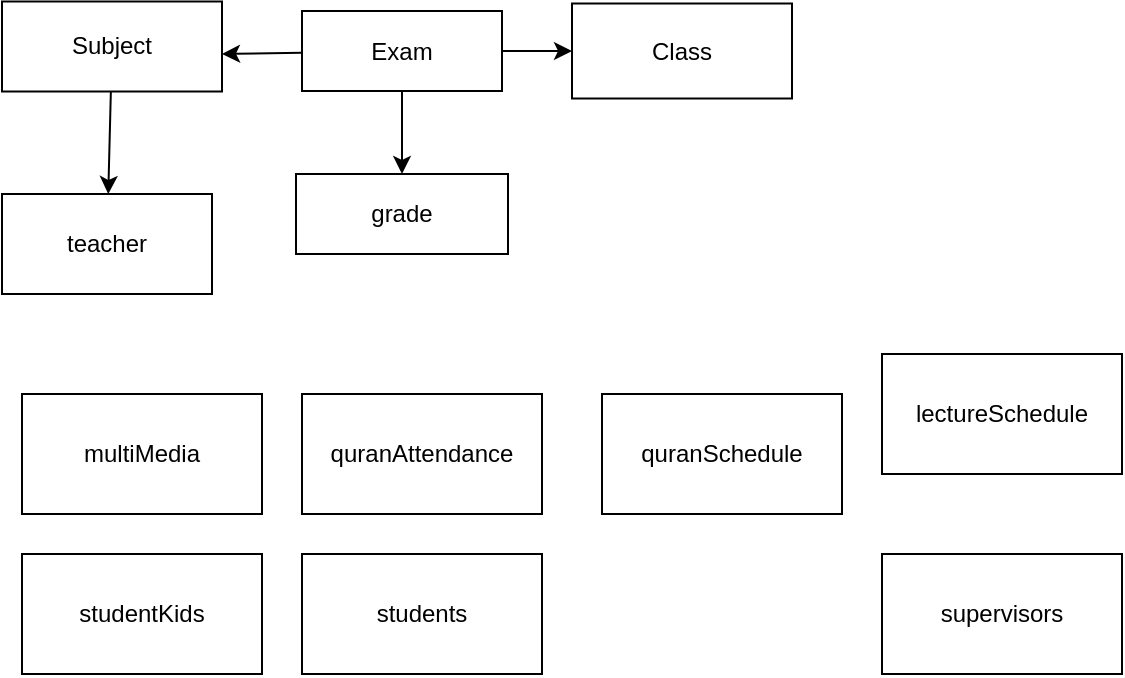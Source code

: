 <mxfile>
    <diagram id="yQd8-0yEDwXby67uSXZJ" name="Page-1">
        <mxGraphModel dx="576" dy="434" grid="1" gridSize="10" guides="1" tooltips="1" connect="1" arrows="1" fold="1" page="1" pageScale="1" pageWidth="850" pageHeight="1100" math="0" shadow="0">
            <root>
                <mxCell id="0"/>
                <mxCell id="1" parent="0"/>
                <mxCell id="27" value="" style="edgeStyle=none;html=1;" parent="1" source="4" edge="1">
                    <mxGeometry relative="1" as="geometry">
                        <mxPoint x="150" y="70" as="targetPoint"/>
                    </mxGeometry>
                </mxCell>
                <mxCell id="30" value="" style="edgeStyle=none;html=1;" parent="1" source="4" target="26" edge="1">
                    <mxGeometry relative="1" as="geometry"/>
                </mxCell>
                <mxCell id="42" value="" style="edgeStyle=none;html=1;" edge="1" parent="1" source="4" target="40">
                    <mxGeometry relative="1" as="geometry"/>
                </mxCell>
                <mxCell id="4" value="Exam" style="whiteSpace=wrap;html=1;align=center;" parent="1" vertex="1">
                    <mxGeometry x="190" y="48.5" width="100" height="40" as="geometry"/>
                </mxCell>
                <mxCell id="43" value="" style="edgeStyle=none;html=1;" edge="1" parent="1" source="25" target="38">
                    <mxGeometry relative="1" as="geometry"/>
                </mxCell>
                <mxCell id="25" value="Subject" style="whiteSpace=wrap;html=1;" parent="1" vertex="1">
                    <mxGeometry x="40" y="43.75" width="110" height="45" as="geometry"/>
                </mxCell>
                <mxCell id="26" value="Class" style="whiteSpace=wrap;html=1;" parent="1" vertex="1">
                    <mxGeometry x="325" y="44.75" width="110" height="47.5" as="geometry"/>
                </mxCell>
                <mxCell id="31" value="multiMedia" style="whiteSpace=wrap;html=1;" vertex="1" parent="1">
                    <mxGeometry x="50" y="240" width="120" height="60" as="geometry"/>
                </mxCell>
                <mxCell id="32" value="quranAttendance" style="whiteSpace=wrap;html=1;" vertex="1" parent="1">
                    <mxGeometry x="190" y="240" width="120" height="60" as="geometry"/>
                </mxCell>
                <mxCell id="34" value="quranSchedule" style="whiteSpace=wrap;html=1;" vertex="1" parent="1">
                    <mxGeometry x="340" y="240" width="120" height="60" as="geometry"/>
                </mxCell>
                <mxCell id="36" value="studentKids" style="whiteSpace=wrap;html=1;" vertex="1" parent="1">
                    <mxGeometry x="50" y="320" width="120" height="60" as="geometry"/>
                </mxCell>
                <mxCell id="37" value="students" style="whiteSpace=wrap;html=1;" vertex="1" parent="1">
                    <mxGeometry x="190" y="320" width="120" height="60" as="geometry"/>
                </mxCell>
                <mxCell id="38" value="teacher" style="whiteSpace=wrap;html=1;" vertex="1" parent="1">
                    <mxGeometry x="40" y="140" width="105" height="50" as="geometry"/>
                </mxCell>
                <mxCell id="39" value="supervisors" style="whiteSpace=wrap;html=1;" vertex="1" parent="1">
                    <mxGeometry x="480" y="320" width="120" height="60" as="geometry"/>
                </mxCell>
                <mxCell id="40" value="grade" style="whiteSpace=wrap;html=1;" vertex="1" parent="1">
                    <mxGeometry x="187" y="130" width="106" height="40" as="geometry"/>
                </mxCell>
                <mxCell id="41" value="lectureSchedule" style="whiteSpace=wrap;html=1;" vertex="1" parent="1">
                    <mxGeometry x="480" y="220" width="120" height="60" as="geometry"/>
                </mxCell>
            </root>
        </mxGraphModel>
    </diagram>
</mxfile>